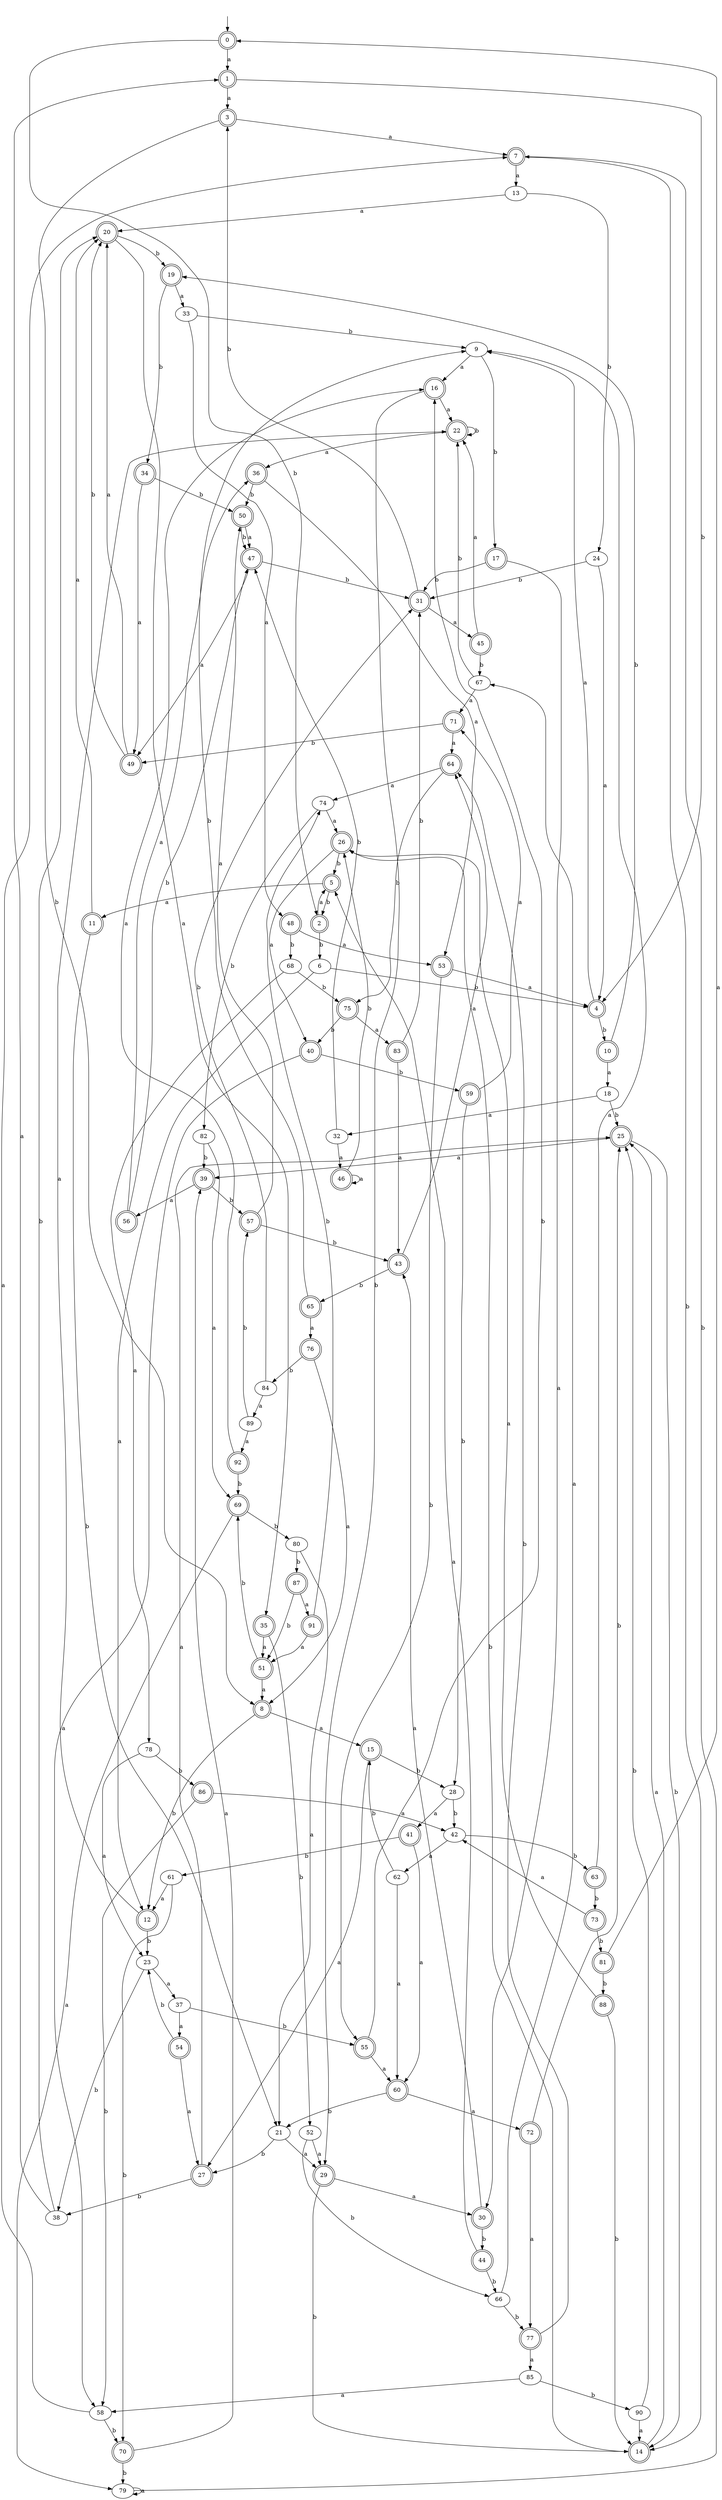 digraph RandomDFA {
  __start0 [label="", shape=none];
  __start0 -> 0 [label=""];
  0 [shape=circle] [shape=doublecircle]
  0 -> 1 [label="a"]
  0 -> 2 [label="b"]
  1 [shape=doublecircle]
  1 -> 3 [label="a"]
  1 -> 4 [label="b"]
  2 [shape=doublecircle]
  2 -> 5 [label="a"]
  2 -> 6 [label="b"]
  3 [shape=doublecircle]
  3 -> 7 [label="a"]
  3 -> 8 [label="b"]
  4 [shape=doublecircle]
  4 -> 9 [label="a"]
  4 -> 10 [label="b"]
  5 [shape=doublecircle]
  5 -> 11 [label="a"]
  5 -> 2 [label="b"]
  6
  6 -> 12 [label="a"]
  6 -> 4 [label="b"]
  7 [shape=doublecircle]
  7 -> 13 [label="a"]
  7 -> 14 [label="b"]
  8 [shape=doublecircle]
  8 -> 15 [label="a"]
  8 -> 12 [label="b"]
  9
  9 -> 16 [label="a"]
  9 -> 17 [label="b"]
  10 [shape=doublecircle]
  10 -> 18 [label="a"]
  10 -> 19 [label="b"]
  11 [shape=doublecircle]
  11 -> 20 [label="a"]
  11 -> 21 [label="b"]
  12 [shape=doublecircle]
  12 -> 22 [label="a"]
  12 -> 23 [label="b"]
  13
  13 -> 20 [label="a"]
  13 -> 24 [label="b"]
  14 [shape=doublecircle]
  14 -> 25 [label="a"]
  14 -> 26 [label="b"]
  15 [shape=doublecircle]
  15 -> 27 [label="a"]
  15 -> 28 [label="b"]
  16 [shape=doublecircle]
  16 -> 22 [label="a"]
  16 -> 29 [label="b"]
  17 [shape=doublecircle]
  17 -> 30 [label="a"]
  17 -> 31 [label="b"]
  18
  18 -> 32 [label="a"]
  18 -> 25 [label="b"]
  19 [shape=doublecircle]
  19 -> 33 [label="a"]
  19 -> 34 [label="b"]
  20 [shape=doublecircle]
  20 -> 35 [label="a"]
  20 -> 19 [label="b"]
  21
  21 -> 29 [label="a"]
  21 -> 27 [label="b"]
  22 [shape=doublecircle]
  22 -> 36 [label="a"]
  22 -> 22 [label="b"]
  23
  23 -> 37 [label="a"]
  23 -> 38 [label="b"]
  24
  24 -> 4 [label="a"]
  24 -> 31 [label="b"]
  25 [shape=doublecircle]
  25 -> 39 [label="a"]
  25 -> 14 [label="b"]
  26 [shape=doublecircle]
  26 -> 40 [label="a"]
  26 -> 5 [label="b"]
  27 [shape=doublecircle]
  27 -> 25 [label="a"]
  27 -> 38 [label="b"]
  28
  28 -> 41 [label="a"]
  28 -> 42 [label="b"]
  29 [shape=doublecircle]
  29 -> 30 [label="a"]
  29 -> 14 [label="b"]
  30 [shape=doublecircle]
  30 -> 43 [label="a"]
  30 -> 44 [label="b"]
  31 [shape=doublecircle]
  31 -> 45 [label="a"]
  31 -> 3 [label="b"]
  32
  32 -> 46 [label="a"]
  32 -> 47 [label="b"]
  33
  33 -> 48 [label="a"]
  33 -> 9 [label="b"]
  34 [shape=doublecircle]
  34 -> 49 [label="a"]
  34 -> 50 [label="b"]
  35 [shape=doublecircle]
  35 -> 51 [label="a"]
  35 -> 52 [label="b"]
  36 [shape=doublecircle]
  36 -> 53 [label="a"]
  36 -> 50 [label="b"]
  37
  37 -> 54 [label="a"]
  37 -> 55 [label="b"]
  38
  38 -> 1 [label="a"]
  38 -> 20 [label="b"]
  39 [shape=doublecircle]
  39 -> 56 [label="a"]
  39 -> 57 [label="b"]
  40 [shape=doublecircle]
  40 -> 58 [label="a"]
  40 -> 59 [label="b"]
  41 [shape=doublecircle]
  41 -> 60 [label="a"]
  41 -> 61 [label="b"]
  42
  42 -> 62 [label="a"]
  42 -> 63 [label="b"]
  43 [shape=doublecircle]
  43 -> 64 [label="a"]
  43 -> 65 [label="b"]
  44 [shape=doublecircle]
  44 -> 5 [label="a"]
  44 -> 66 [label="b"]
  45 [shape=doublecircle]
  45 -> 22 [label="a"]
  45 -> 67 [label="b"]
  46 [shape=doublecircle]
  46 -> 46 [label="a"]
  46 -> 26 [label="b"]
  47 [shape=doublecircle]
  47 -> 49 [label="a"]
  47 -> 31 [label="b"]
  48 [shape=doublecircle]
  48 -> 53 [label="a"]
  48 -> 68 [label="b"]
  49 [shape=doublecircle]
  49 -> 20 [label="a"]
  49 -> 20 [label="b"]
  50 [shape=doublecircle]
  50 -> 47 [label="a"]
  50 -> 47 [label="b"]
  51 [shape=doublecircle]
  51 -> 8 [label="a"]
  51 -> 69 [label="b"]
  52
  52 -> 29 [label="a"]
  52 -> 66 [label="b"]
  53 [shape=doublecircle]
  53 -> 4 [label="a"]
  53 -> 55 [label="b"]
  54 [shape=doublecircle]
  54 -> 27 [label="a"]
  54 -> 23 [label="b"]
  55 [shape=doublecircle]
  55 -> 60 [label="a"]
  55 -> 16 [label="b"]
  56 [shape=doublecircle]
  56 -> 36 [label="a"]
  56 -> 47 [label="b"]
  57 [shape=doublecircle]
  57 -> 50 [label="a"]
  57 -> 43 [label="b"]
  58
  58 -> 7 [label="a"]
  58 -> 70 [label="b"]
  59 [shape=doublecircle]
  59 -> 71 [label="a"]
  59 -> 28 [label="b"]
  60 [shape=doublecircle]
  60 -> 72 [label="a"]
  60 -> 21 [label="b"]
  61
  61 -> 12 [label="a"]
  61 -> 70 [label="b"]
  62
  62 -> 60 [label="a"]
  62 -> 15 [label="b"]
  63 [shape=doublecircle]
  63 -> 9 [label="a"]
  63 -> 73 [label="b"]
  64 [shape=doublecircle]
  64 -> 74 [label="a"]
  64 -> 75 [label="b"]
  65 [shape=doublecircle]
  65 -> 76 [label="a"]
  65 -> 9 [label="b"]
  66
  66 -> 67 [label="a"]
  66 -> 77 [label="b"]
  67
  67 -> 71 [label="a"]
  67 -> 22 [label="b"]
  68
  68 -> 78 [label="a"]
  68 -> 75 [label="b"]
  69 [shape=doublecircle]
  69 -> 79 [label="a"]
  69 -> 80 [label="b"]
  70 [shape=doublecircle]
  70 -> 39 [label="a"]
  70 -> 79 [label="b"]
  71 [shape=doublecircle]
  71 -> 64 [label="a"]
  71 -> 49 [label="b"]
  72 [shape=doublecircle]
  72 -> 77 [label="a"]
  72 -> 25 [label="b"]
  73 [shape=doublecircle]
  73 -> 42 [label="a"]
  73 -> 81 [label="b"]
  74
  74 -> 26 [label="a"]
  74 -> 82 [label="b"]
  75 [shape=doublecircle]
  75 -> 83 [label="a"]
  75 -> 40 [label="b"]
  76 [shape=doublecircle]
  76 -> 8 [label="a"]
  76 -> 84 [label="b"]
  77 [shape=doublecircle]
  77 -> 85 [label="a"]
  77 -> 64 [label="b"]
  78
  78 -> 23 [label="a"]
  78 -> 86 [label="b"]
  79
  79 -> 79 [label="a"]
  79 -> 7 [label="b"]
  80
  80 -> 21 [label="a"]
  80 -> 87 [label="b"]
  81 [shape=doublecircle]
  81 -> 0 [label="a"]
  81 -> 88 [label="b"]
  82
  82 -> 69 [label="a"]
  82 -> 39 [label="b"]
  83 [shape=doublecircle]
  83 -> 43 [label="a"]
  83 -> 31 [label="b"]
  84
  84 -> 89 [label="a"]
  84 -> 31 [label="b"]
  85
  85 -> 58 [label="a"]
  85 -> 90 [label="b"]
  86 [shape=doublecircle]
  86 -> 42 [label="a"]
  86 -> 58 [label="b"]
  87 [shape=doublecircle]
  87 -> 91 [label="a"]
  87 -> 51 [label="b"]
  88 [shape=doublecircle]
  88 -> 26 [label="a"]
  88 -> 14 [label="b"]
  89
  89 -> 92 [label="a"]
  89 -> 57 [label="b"]
  90
  90 -> 14 [label="a"]
  90 -> 25 [label="b"]
  91 [shape=doublecircle]
  91 -> 51 [label="a"]
  91 -> 74 [label="b"]
  92 [shape=doublecircle]
  92 -> 16 [label="a"]
  92 -> 69 [label="b"]
}
